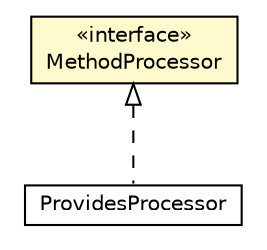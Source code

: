 #!/usr/local/bin/dot
#
# Class diagram 
# Generated by UMLGraph version 5.1 (http://www.umlgraph.org/)
#

digraph G {
	edge [fontname="Helvetica",fontsize=10,labelfontname="Helvetica",labelfontsize=10];
	node [fontname="Helvetica",fontsize=10,shape=plaintext];
	nodesep=0.25;
	ranksep=0.5;
	// org.androidtransfuse.analysis.module.ProvidesProcessor
	c57000 [label=<<table title="org.androidtransfuse.analysis.module.ProvidesProcessor" border="0" cellborder="1" cellspacing="0" cellpadding="2" port="p" href="./ProvidesProcessor.html">
		<tr><td><table border="0" cellspacing="0" cellpadding="1">
<tr><td align="center" balign="center"> ProvidesProcessor </td></tr>
		</table></td></tr>
		</table>>, fontname="Helvetica", fontcolor="black", fontsize=10.0];
	// org.androidtransfuse.analysis.module.MethodProcessor
	c57004 [label=<<table title="org.androidtransfuse.analysis.module.MethodProcessor" border="0" cellborder="1" cellspacing="0" cellpadding="2" port="p" bgcolor="lemonChiffon" href="./MethodProcessor.html">
		<tr><td><table border="0" cellspacing="0" cellpadding="1">
<tr><td align="center" balign="center"> &#171;interface&#187; </td></tr>
<tr><td align="center" balign="center"> MethodProcessor </td></tr>
		</table></td></tr>
		</table>>, fontname="Helvetica", fontcolor="black", fontsize=10.0];
	//org.androidtransfuse.analysis.module.ProvidesProcessor implements org.androidtransfuse.analysis.module.MethodProcessor
	c57004:p -> c57000:p [dir=back,arrowtail=empty,style=dashed];
}

